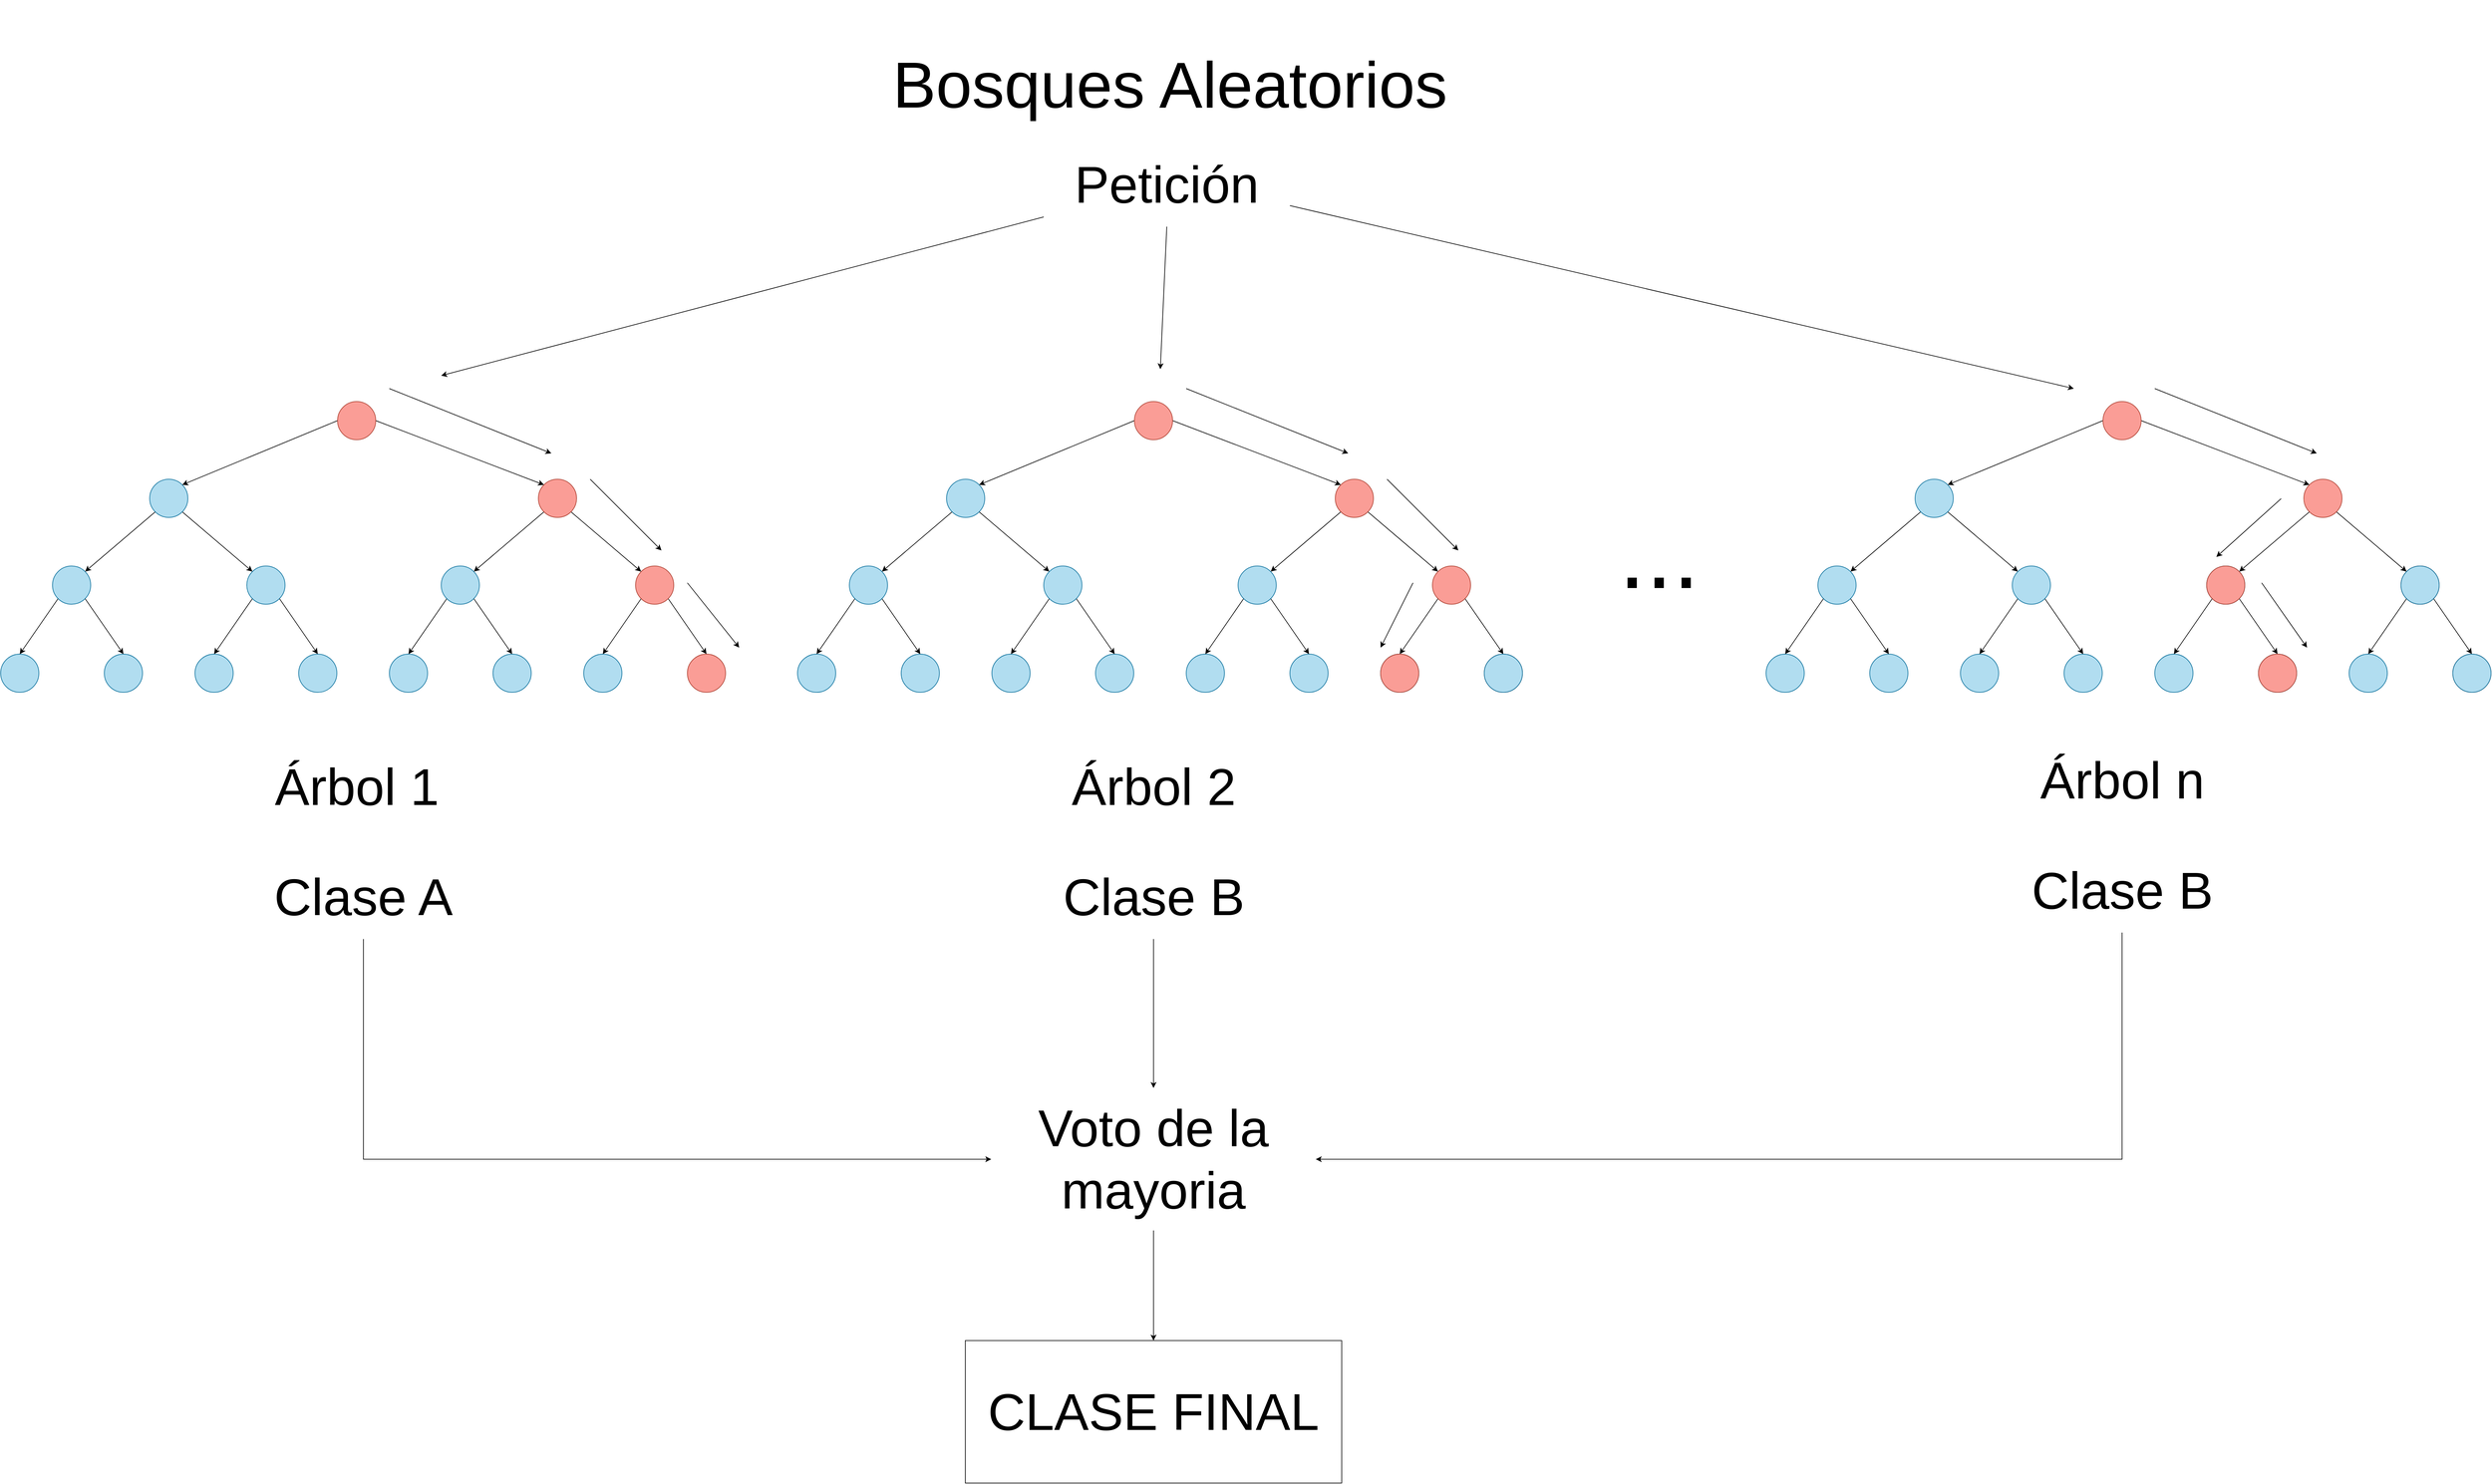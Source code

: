 <mxfile version="15.5.6" type="device"><diagram id="U3A9BmjL1qu4vfjqrxU2" name="Page-1"><mxGraphModel dx="2607" dy="4753" grid="1" gridSize="10" guides="1" tooltips="1" connect="1" arrows="1" fold="1" page="1" pageScale="1" pageWidth="4681" pageHeight="3300" math="0" shadow="0"><root><mxCell id="0"/><mxCell id="1" parent="0"/><mxCell id="1UUWZdFBpq90vr64xP3a-9" value="" style="ellipse;whiteSpace=wrap;html=1;aspect=fixed;fillColor=#b1ddf0;strokeColor=#10739e;" vertex="1" parent="1"><mxGeometry x="540" y="960" width="59" height="59" as="geometry"/></mxCell><mxCell id="1UUWZdFBpq90vr64xP3a-10" value="" style="ellipse;whiteSpace=wrap;html=1;aspect=fixed;fillColor=#b1ddf0;strokeColor=#10739e;" vertex="1" parent="1"><mxGeometry x="380" y="960" width="59" height="59" as="geometry"/></mxCell><mxCell id="1UUWZdFBpq90vr64xP3a-11" value="" style="ellipse;whiteSpace=wrap;html=1;aspect=fixed;fillColor=#b1ddf0;strokeColor=#10739e;" vertex="1" parent="1"><mxGeometry x="240" y="960" width="59" height="59" as="geometry"/></mxCell><mxCell id="1UUWZdFBpq90vr64xP3a-12" value="" style="ellipse;whiteSpace=wrap;html=1;aspect=fixed;fillColor=#b1ddf0;strokeColor=#10739e;" vertex="1" parent="1"><mxGeometry x="80" y="960" width="59" height="59" as="geometry"/></mxCell><mxCell id="1UUWZdFBpq90vr64xP3a-113" style="edgeStyle=none;rounded=0;orthogonalLoop=1;jettySize=auto;html=1;exitX=0;exitY=1;exitDx=0;exitDy=0;entryX=1;entryY=0;entryDx=0;entryDy=0;" edge="1" parent="1" source="1UUWZdFBpq90vr64xP3a-13" target="1UUWZdFBpq90vr64xP3a-15"><mxGeometry relative="1" as="geometry"/></mxCell><mxCell id="1UUWZdFBpq90vr64xP3a-114" style="edgeStyle=none;rounded=0;orthogonalLoop=1;jettySize=auto;html=1;exitX=1;exitY=1;exitDx=0;exitDy=0;entryX=0;entryY=0;entryDx=0;entryDy=0;" edge="1" parent="1" source="1UUWZdFBpq90vr64xP3a-13" target="1UUWZdFBpq90vr64xP3a-14"><mxGeometry relative="1" as="geometry"/></mxCell><mxCell id="1UUWZdFBpq90vr64xP3a-13" value="" style="ellipse;whiteSpace=wrap;html=1;aspect=fixed;fillColor=#b1ddf0;strokeColor=#10739e;" vertex="1" parent="1"><mxGeometry x="310" y="690" width="59" height="59" as="geometry"/></mxCell><mxCell id="1UUWZdFBpq90vr64xP3a-120" style="edgeStyle=none;rounded=0;orthogonalLoop=1;jettySize=auto;html=1;exitX=0;exitY=1;exitDx=0;exitDy=0;entryX=0.5;entryY=0;entryDx=0;entryDy=0;" edge="1" parent="1" source="1UUWZdFBpq90vr64xP3a-14" target="1UUWZdFBpq90vr64xP3a-10"><mxGeometry relative="1" as="geometry"/></mxCell><mxCell id="1UUWZdFBpq90vr64xP3a-121" style="edgeStyle=none;rounded=0;orthogonalLoop=1;jettySize=auto;html=1;exitX=1;exitY=1;exitDx=0;exitDy=0;entryX=0.5;entryY=0;entryDx=0;entryDy=0;" edge="1" parent="1" source="1UUWZdFBpq90vr64xP3a-14" target="1UUWZdFBpq90vr64xP3a-9"><mxGeometry relative="1" as="geometry"/></mxCell><mxCell id="1UUWZdFBpq90vr64xP3a-14" value="" style="ellipse;whiteSpace=wrap;html=1;aspect=fixed;fillColor=#b1ddf0;strokeColor=#10739e;" vertex="1" parent="1"><mxGeometry x="460" y="824" width="59" height="59" as="geometry"/></mxCell><mxCell id="1UUWZdFBpq90vr64xP3a-116" style="edgeStyle=none;rounded=0;orthogonalLoop=1;jettySize=auto;html=1;exitX=0;exitY=1;exitDx=0;exitDy=0;entryX=0.5;entryY=0;entryDx=0;entryDy=0;" edge="1" parent="1" source="1UUWZdFBpq90vr64xP3a-15" target="1UUWZdFBpq90vr64xP3a-12"><mxGeometry relative="1" as="geometry"/></mxCell><mxCell id="1UUWZdFBpq90vr64xP3a-117" style="edgeStyle=none;rounded=0;orthogonalLoop=1;jettySize=auto;html=1;exitX=1;exitY=1;exitDx=0;exitDy=0;entryX=0.5;entryY=0;entryDx=0;entryDy=0;" edge="1" parent="1" source="1UUWZdFBpq90vr64xP3a-15" target="1UUWZdFBpq90vr64xP3a-11"><mxGeometry relative="1" as="geometry"/></mxCell><mxCell id="1UUWZdFBpq90vr64xP3a-15" value="" style="ellipse;whiteSpace=wrap;html=1;aspect=fixed;fillColor=#b1ddf0;strokeColor=#10739e;" vertex="1" parent="1"><mxGeometry x="160" y="824" width="59" height="59" as="geometry"/></mxCell><mxCell id="1UUWZdFBpq90vr64xP3a-16" value="" style="ellipse;whiteSpace=wrap;html=1;aspect=fixed;fillColor=#FA9D96;strokeColor=#ae4132;" vertex="1" parent="1"><mxGeometry x="1140" y="960" width="59" height="59" as="geometry"/></mxCell><mxCell id="1UUWZdFBpq90vr64xP3a-17" value="" style="ellipse;whiteSpace=wrap;html=1;aspect=fixed;fillColor=#b1ddf0;strokeColor=#10739e;" vertex="1" parent="1"><mxGeometry x="980" y="960" width="59" height="59" as="geometry"/></mxCell><mxCell id="1UUWZdFBpq90vr64xP3a-18" value="" style="ellipse;whiteSpace=wrap;html=1;aspect=fixed;fillColor=#b1ddf0;strokeColor=#10739e;" vertex="1" parent="1"><mxGeometry x="840" y="960" width="59" height="59" as="geometry"/></mxCell><mxCell id="1UUWZdFBpq90vr64xP3a-19" value="" style="ellipse;whiteSpace=wrap;html=1;aspect=fixed;fillColor=#b1ddf0;strokeColor=#10739e;" vertex="1" parent="1"><mxGeometry x="680" y="960" width="59" height="59" as="geometry"/></mxCell><mxCell id="1UUWZdFBpq90vr64xP3a-124" style="edgeStyle=none;rounded=0;orthogonalLoop=1;jettySize=auto;html=1;exitX=0;exitY=1;exitDx=0;exitDy=0;entryX=1;entryY=0;entryDx=0;entryDy=0;" edge="1" parent="1" source="1UUWZdFBpq90vr64xP3a-20" target="1UUWZdFBpq90vr64xP3a-22"><mxGeometry relative="1" as="geometry"/></mxCell><mxCell id="1UUWZdFBpq90vr64xP3a-125" style="edgeStyle=none;rounded=0;orthogonalLoop=1;jettySize=auto;html=1;exitX=1;exitY=1;exitDx=0;exitDy=0;entryX=0;entryY=0;entryDx=0;entryDy=0;" edge="1" parent="1" source="1UUWZdFBpq90vr64xP3a-20" target="1UUWZdFBpq90vr64xP3a-21"><mxGeometry relative="1" as="geometry"/></mxCell><mxCell id="1UUWZdFBpq90vr64xP3a-20" value="" style="ellipse;whiteSpace=wrap;html=1;aspect=fixed;fillColor=#FA9D96;strokeColor=#ae4132;" vertex="1" parent="1"><mxGeometry x="910" y="690" width="59" height="59" as="geometry"/></mxCell><mxCell id="1UUWZdFBpq90vr64xP3a-126" style="edgeStyle=none;rounded=0;orthogonalLoop=1;jettySize=auto;html=1;exitX=0;exitY=1;exitDx=0;exitDy=0;entryX=0.5;entryY=0;entryDx=0;entryDy=0;" edge="1" parent="1" source="1UUWZdFBpq90vr64xP3a-21" target="1UUWZdFBpq90vr64xP3a-17"><mxGeometry relative="1" as="geometry"/></mxCell><mxCell id="1UUWZdFBpq90vr64xP3a-127" style="edgeStyle=none;rounded=0;orthogonalLoop=1;jettySize=auto;html=1;exitX=1;exitY=1;exitDx=0;exitDy=0;entryX=0.5;entryY=0;entryDx=0;entryDy=0;" edge="1" parent="1" source="1UUWZdFBpq90vr64xP3a-21" target="1UUWZdFBpq90vr64xP3a-16"><mxGeometry relative="1" as="geometry"/></mxCell><mxCell id="1UUWZdFBpq90vr64xP3a-21" value="" style="ellipse;whiteSpace=wrap;html=1;aspect=fixed;fillColor=#FA9D96;strokeColor=#ae4132;" vertex="1" parent="1"><mxGeometry x="1060" y="824" width="59" height="59" as="geometry"/></mxCell><mxCell id="1UUWZdFBpq90vr64xP3a-122" style="edgeStyle=none;rounded=0;orthogonalLoop=1;jettySize=auto;html=1;exitX=0;exitY=1;exitDx=0;exitDy=0;entryX=0.5;entryY=0;entryDx=0;entryDy=0;" edge="1" parent="1" source="1UUWZdFBpq90vr64xP3a-22" target="1UUWZdFBpq90vr64xP3a-19"><mxGeometry relative="1" as="geometry"/></mxCell><mxCell id="1UUWZdFBpq90vr64xP3a-123" style="edgeStyle=none;rounded=0;orthogonalLoop=1;jettySize=auto;html=1;exitX=1;exitY=1;exitDx=0;exitDy=0;entryX=0.5;entryY=0;entryDx=0;entryDy=0;" edge="1" parent="1" source="1UUWZdFBpq90vr64xP3a-22" target="1UUWZdFBpq90vr64xP3a-18"><mxGeometry relative="1" as="geometry"/></mxCell><mxCell id="1UUWZdFBpq90vr64xP3a-22" value="" style="ellipse;whiteSpace=wrap;html=1;aspect=fixed;fillColor=#b1ddf0;strokeColor=#10739e;" vertex="1" parent="1"><mxGeometry x="760" y="824" width="59" height="59" as="geometry"/></mxCell><mxCell id="1UUWZdFBpq90vr64xP3a-111" style="edgeStyle=none;rounded=0;orthogonalLoop=1;jettySize=auto;html=1;exitX=0;exitY=0.5;exitDx=0;exitDy=0;entryX=1;entryY=0;entryDx=0;entryDy=0;" edge="1" parent="1" source="1UUWZdFBpq90vr64xP3a-23" target="1UUWZdFBpq90vr64xP3a-13"><mxGeometry relative="1" as="geometry"/></mxCell><mxCell id="1UUWZdFBpq90vr64xP3a-112" style="edgeStyle=none;rounded=0;orthogonalLoop=1;jettySize=auto;html=1;exitX=1;exitY=0.5;exitDx=0;exitDy=0;entryX=0;entryY=0;entryDx=0;entryDy=0;" edge="1" parent="1" source="1UUWZdFBpq90vr64xP3a-23" target="1UUWZdFBpq90vr64xP3a-20"><mxGeometry relative="1" as="geometry"/></mxCell><mxCell id="1UUWZdFBpq90vr64xP3a-23" value="" style="ellipse;whiteSpace=wrap;html=1;aspect=fixed;fillColor=#FA9D96;strokeColor=#ae4132;" vertex="1" parent="1"><mxGeometry x="600" y="570" width="59" height="59" as="geometry"/></mxCell><mxCell id="1UUWZdFBpq90vr64xP3a-128" value="" style="endArrow=classic;html=1;rounded=0;" edge="1" parent="1"><mxGeometry width="50" height="50" relative="1" as="geometry"><mxPoint x="680" y="550" as="sourcePoint"/><mxPoint x="930" y="650" as="targetPoint"/></mxGeometry></mxCell><mxCell id="1UUWZdFBpq90vr64xP3a-129" value="" style="endArrow=classic;html=1;rounded=0;" edge="1" parent="1"><mxGeometry width="50" height="50" relative="1" as="geometry"><mxPoint x="990" y="690" as="sourcePoint"/><mxPoint x="1100" y="800" as="targetPoint"/></mxGeometry></mxCell><mxCell id="1UUWZdFBpq90vr64xP3a-130" value="" style="endArrow=classic;html=1;rounded=0;" edge="1" parent="1"><mxGeometry width="50" height="50" relative="1" as="geometry"><mxPoint x="1140" y="850" as="sourcePoint"/><mxPoint x="1220" y="950" as="targetPoint"/></mxGeometry></mxCell><mxCell id="1UUWZdFBpq90vr64xP3a-131" value="" style="ellipse;whiteSpace=wrap;html=1;aspect=fixed;fillColor=#b1ddf0;strokeColor=#10739e;" vertex="1" parent="1"><mxGeometry x="1770" y="960" width="59" height="59" as="geometry"/></mxCell><mxCell id="1UUWZdFBpq90vr64xP3a-132" value="" style="ellipse;whiteSpace=wrap;html=1;aspect=fixed;fillColor=#b1ddf0;strokeColor=#10739e;" vertex="1" parent="1"><mxGeometry x="1610" y="960" width="59" height="59" as="geometry"/></mxCell><mxCell id="1UUWZdFBpq90vr64xP3a-133" value="" style="ellipse;whiteSpace=wrap;html=1;aspect=fixed;fillColor=#b1ddf0;strokeColor=#10739e;" vertex="1" parent="1"><mxGeometry x="1470" y="960" width="59" height="59" as="geometry"/></mxCell><mxCell id="1UUWZdFBpq90vr64xP3a-134" value="" style="ellipse;whiteSpace=wrap;html=1;aspect=fixed;fillColor=#b1ddf0;strokeColor=#10739e;" vertex="1" parent="1"><mxGeometry x="1310" y="960" width="59" height="59" as="geometry"/></mxCell><mxCell id="1UUWZdFBpq90vr64xP3a-135" style="edgeStyle=none;rounded=0;orthogonalLoop=1;jettySize=auto;html=1;exitX=0;exitY=1;exitDx=0;exitDy=0;entryX=1;entryY=0;entryDx=0;entryDy=0;" edge="1" parent="1" source="1UUWZdFBpq90vr64xP3a-137" target="1UUWZdFBpq90vr64xP3a-143"><mxGeometry relative="1" as="geometry"/></mxCell><mxCell id="1UUWZdFBpq90vr64xP3a-136" style="edgeStyle=none;rounded=0;orthogonalLoop=1;jettySize=auto;html=1;exitX=1;exitY=1;exitDx=0;exitDy=0;entryX=0;entryY=0;entryDx=0;entryDy=0;" edge="1" parent="1" source="1UUWZdFBpq90vr64xP3a-137" target="1UUWZdFBpq90vr64xP3a-140"><mxGeometry relative="1" as="geometry"/></mxCell><mxCell id="1UUWZdFBpq90vr64xP3a-137" value="" style="ellipse;whiteSpace=wrap;html=1;aspect=fixed;fillColor=#b1ddf0;strokeColor=#10739e;" vertex="1" parent="1"><mxGeometry x="1540" y="690" width="59" height="59" as="geometry"/></mxCell><mxCell id="1UUWZdFBpq90vr64xP3a-138" style="edgeStyle=none;rounded=0;orthogonalLoop=1;jettySize=auto;html=1;exitX=0;exitY=1;exitDx=0;exitDy=0;entryX=0.5;entryY=0;entryDx=0;entryDy=0;" edge="1" parent="1" source="1UUWZdFBpq90vr64xP3a-140" target="1UUWZdFBpq90vr64xP3a-132"><mxGeometry relative="1" as="geometry"/></mxCell><mxCell id="1UUWZdFBpq90vr64xP3a-139" style="edgeStyle=none;rounded=0;orthogonalLoop=1;jettySize=auto;html=1;exitX=1;exitY=1;exitDx=0;exitDy=0;entryX=0.5;entryY=0;entryDx=0;entryDy=0;" edge="1" parent="1" source="1UUWZdFBpq90vr64xP3a-140" target="1UUWZdFBpq90vr64xP3a-131"><mxGeometry relative="1" as="geometry"/></mxCell><mxCell id="1UUWZdFBpq90vr64xP3a-140" value="" style="ellipse;whiteSpace=wrap;html=1;aspect=fixed;fillColor=#b1ddf0;strokeColor=#10739e;" vertex="1" parent="1"><mxGeometry x="1690" y="824" width="59" height="59" as="geometry"/></mxCell><mxCell id="1UUWZdFBpq90vr64xP3a-141" style="edgeStyle=none;rounded=0;orthogonalLoop=1;jettySize=auto;html=1;exitX=0;exitY=1;exitDx=0;exitDy=0;entryX=0.5;entryY=0;entryDx=0;entryDy=0;" edge="1" parent="1" source="1UUWZdFBpq90vr64xP3a-143" target="1UUWZdFBpq90vr64xP3a-134"><mxGeometry relative="1" as="geometry"/></mxCell><mxCell id="1UUWZdFBpq90vr64xP3a-142" style="edgeStyle=none;rounded=0;orthogonalLoop=1;jettySize=auto;html=1;exitX=1;exitY=1;exitDx=0;exitDy=0;entryX=0.5;entryY=0;entryDx=0;entryDy=0;" edge="1" parent="1" source="1UUWZdFBpq90vr64xP3a-143" target="1UUWZdFBpq90vr64xP3a-133"><mxGeometry relative="1" as="geometry"/></mxCell><mxCell id="1UUWZdFBpq90vr64xP3a-143" value="" style="ellipse;whiteSpace=wrap;html=1;aspect=fixed;fillColor=#b1ddf0;strokeColor=#10739e;" vertex="1" parent="1"><mxGeometry x="1390" y="824" width="59" height="59" as="geometry"/></mxCell><mxCell id="1UUWZdFBpq90vr64xP3a-144" value="" style="ellipse;whiteSpace=wrap;html=1;aspect=fixed;fillColor=#FA9D96;strokeColor=#ae4132;" vertex="1" parent="1"><mxGeometry x="2370" y="960" width="59" height="59" as="geometry"/></mxCell><mxCell id="1UUWZdFBpq90vr64xP3a-145" value="" style="ellipse;whiteSpace=wrap;html=1;aspect=fixed;fillColor=#b1ddf0;strokeColor=#10739e;" vertex="1" parent="1"><mxGeometry x="2210" y="960" width="59" height="59" as="geometry"/></mxCell><mxCell id="1UUWZdFBpq90vr64xP3a-146" value="" style="ellipse;whiteSpace=wrap;html=1;aspect=fixed;fillColor=#b1ddf0;strokeColor=#10739e;" vertex="1" parent="1"><mxGeometry x="2070" y="960" width="59" height="59" as="geometry"/></mxCell><mxCell id="1UUWZdFBpq90vr64xP3a-147" value="" style="ellipse;whiteSpace=wrap;html=1;aspect=fixed;fillColor=#b1ddf0;strokeColor=#10739e;" vertex="1" parent="1"><mxGeometry x="1910" y="960" width="59" height="59" as="geometry"/></mxCell><mxCell id="1UUWZdFBpq90vr64xP3a-148" style="edgeStyle=none;rounded=0;orthogonalLoop=1;jettySize=auto;html=1;exitX=0;exitY=1;exitDx=0;exitDy=0;entryX=1;entryY=0;entryDx=0;entryDy=0;" edge="1" parent="1" source="1UUWZdFBpq90vr64xP3a-150" target="1UUWZdFBpq90vr64xP3a-156"><mxGeometry relative="1" as="geometry"/></mxCell><mxCell id="1UUWZdFBpq90vr64xP3a-149" style="edgeStyle=none;rounded=0;orthogonalLoop=1;jettySize=auto;html=1;exitX=1;exitY=1;exitDx=0;exitDy=0;entryX=0;entryY=0;entryDx=0;entryDy=0;" edge="1" parent="1" source="1UUWZdFBpq90vr64xP3a-150" target="1UUWZdFBpq90vr64xP3a-153"><mxGeometry relative="1" as="geometry"/></mxCell><mxCell id="1UUWZdFBpq90vr64xP3a-150" value="" style="ellipse;whiteSpace=wrap;html=1;aspect=fixed;fillColor=#FA9D96;strokeColor=#ae4132;" vertex="1" parent="1"><mxGeometry x="2140" y="690" width="59" height="59" as="geometry"/></mxCell><mxCell id="1UUWZdFBpq90vr64xP3a-151" style="edgeStyle=none;rounded=0;orthogonalLoop=1;jettySize=auto;html=1;exitX=0;exitY=1;exitDx=0;exitDy=0;entryX=0.5;entryY=0;entryDx=0;entryDy=0;" edge="1" parent="1" source="1UUWZdFBpq90vr64xP3a-153" target="1UUWZdFBpq90vr64xP3a-145"><mxGeometry relative="1" as="geometry"/></mxCell><mxCell id="1UUWZdFBpq90vr64xP3a-152" style="edgeStyle=none;rounded=0;orthogonalLoop=1;jettySize=auto;html=1;exitX=1;exitY=1;exitDx=0;exitDy=0;entryX=0.5;entryY=0;entryDx=0;entryDy=0;" edge="1" parent="1" source="1UUWZdFBpq90vr64xP3a-153" target="1UUWZdFBpq90vr64xP3a-144"><mxGeometry relative="1" as="geometry"/></mxCell><mxCell id="1UUWZdFBpq90vr64xP3a-153" value="" style="ellipse;whiteSpace=wrap;html=1;aspect=fixed;fillColor=#FA9D96;strokeColor=#ae4132;" vertex="1" parent="1"><mxGeometry x="2290" y="824" width="59" height="59" as="geometry"/></mxCell><mxCell id="1UUWZdFBpq90vr64xP3a-154" style="edgeStyle=none;rounded=0;orthogonalLoop=1;jettySize=auto;html=1;exitX=0;exitY=1;exitDx=0;exitDy=0;entryX=0.5;entryY=0;entryDx=0;entryDy=0;" edge="1" parent="1" source="1UUWZdFBpq90vr64xP3a-156" target="1UUWZdFBpq90vr64xP3a-147"><mxGeometry relative="1" as="geometry"/></mxCell><mxCell id="1UUWZdFBpq90vr64xP3a-155" style="edgeStyle=none;rounded=0;orthogonalLoop=1;jettySize=auto;html=1;exitX=1;exitY=1;exitDx=0;exitDy=0;entryX=0.5;entryY=0;entryDx=0;entryDy=0;" edge="1" parent="1" source="1UUWZdFBpq90vr64xP3a-156" target="1UUWZdFBpq90vr64xP3a-146"><mxGeometry relative="1" as="geometry"/></mxCell><mxCell id="1UUWZdFBpq90vr64xP3a-156" value="" style="ellipse;whiteSpace=wrap;html=1;aspect=fixed;fillColor=#b1ddf0;strokeColor=#10739e;" vertex="1" parent="1"><mxGeometry x="1990" y="824" width="59" height="59" as="geometry"/></mxCell><mxCell id="1UUWZdFBpq90vr64xP3a-157" style="edgeStyle=none;rounded=0;orthogonalLoop=1;jettySize=auto;html=1;exitX=0;exitY=0.5;exitDx=0;exitDy=0;entryX=1;entryY=0;entryDx=0;entryDy=0;" edge="1" parent="1" source="1UUWZdFBpq90vr64xP3a-159" target="1UUWZdFBpq90vr64xP3a-137"><mxGeometry relative="1" as="geometry"/></mxCell><mxCell id="1UUWZdFBpq90vr64xP3a-158" style="edgeStyle=none;rounded=0;orthogonalLoop=1;jettySize=auto;html=1;exitX=1;exitY=0.5;exitDx=0;exitDy=0;entryX=0;entryY=0;entryDx=0;entryDy=0;" edge="1" parent="1" source="1UUWZdFBpq90vr64xP3a-159" target="1UUWZdFBpq90vr64xP3a-150"><mxGeometry relative="1" as="geometry"/></mxCell><mxCell id="1UUWZdFBpq90vr64xP3a-159" value="" style="ellipse;whiteSpace=wrap;html=1;aspect=fixed;fillColor=#FA9D96;strokeColor=#ae4132;" vertex="1" parent="1"><mxGeometry x="1830" y="570" width="59" height="59" as="geometry"/></mxCell><mxCell id="1UUWZdFBpq90vr64xP3a-160" value="" style="endArrow=classic;html=1;rounded=0;" edge="1" parent="1"><mxGeometry width="50" height="50" relative="1" as="geometry"><mxPoint x="1910" y="550" as="sourcePoint"/><mxPoint x="2160" y="650" as="targetPoint"/></mxGeometry></mxCell><mxCell id="1UUWZdFBpq90vr64xP3a-161" value="" style="endArrow=classic;html=1;rounded=0;" edge="1" parent="1"><mxGeometry width="50" height="50" relative="1" as="geometry"><mxPoint x="2220" y="690" as="sourcePoint"/><mxPoint x="2330" y="800" as="targetPoint"/></mxGeometry></mxCell><mxCell id="1UUWZdFBpq90vr64xP3a-162" value="" style="endArrow=classic;html=1;rounded=0;" edge="1" parent="1"><mxGeometry width="50" height="50" relative="1" as="geometry"><mxPoint x="2260" y="850" as="sourcePoint"/><mxPoint x="2210" y="950" as="targetPoint"/></mxGeometry></mxCell><mxCell id="1UUWZdFBpq90vr64xP3a-163" value="" style="ellipse;whiteSpace=wrap;html=1;aspect=fixed;fillColor=#b1ddf0;strokeColor=#10739e;" vertex="1" parent="1"><mxGeometry x="3265" y="960" width="59" height="59" as="geometry"/></mxCell><mxCell id="1UUWZdFBpq90vr64xP3a-164" value="" style="ellipse;whiteSpace=wrap;html=1;aspect=fixed;fillColor=#b1ddf0;strokeColor=#10739e;" vertex="1" parent="1"><mxGeometry x="3105" y="960" width="59" height="59" as="geometry"/></mxCell><mxCell id="1UUWZdFBpq90vr64xP3a-165" value="" style="ellipse;whiteSpace=wrap;html=1;aspect=fixed;fillColor=#b1ddf0;strokeColor=#10739e;" vertex="1" parent="1"><mxGeometry x="2965" y="960" width="59" height="59" as="geometry"/></mxCell><mxCell id="1UUWZdFBpq90vr64xP3a-166" value="" style="ellipse;whiteSpace=wrap;html=1;aspect=fixed;fillColor=#b1ddf0;strokeColor=#10739e;" vertex="1" parent="1"><mxGeometry x="2805" y="960" width="59" height="59" as="geometry"/></mxCell><mxCell id="1UUWZdFBpq90vr64xP3a-167" style="edgeStyle=none;rounded=0;orthogonalLoop=1;jettySize=auto;html=1;exitX=0;exitY=1;exitDx=0;exitDy=0;entryX=1;entryY=0;entryDx=0;entryDy=0;" edge="1" parent="1" source="1UUWZdFBpq90vr64xP3a-169" target="1UUWZdFBpq90vr64xP3a-175"><mxGeometry relative="1" as="geometry"/></mxCell><mxCell id="1UUWZdFBpq90vr64xP3a-168" style="edgeStyle=none;rounded=0;orthogonalLoop=1;jettySize=auto;html=1;exitX=1;exitY=1;exitDx=0;exitDy=0;entryX=0;entryY=0;entryDx=0;entryDy=0;" edge="1" parent="1" source="1UUWZdFBpq90vr64xP3a-169" target="1UUWZdFBpq90vr64xP3a-172"><mxGeometry relative="1" as="geometry"/></mxCell><mxCell id="1UUWZdFBpq90vr64xP3a-169" value="" style="ellipse;whiteSpace=wrap;html=1;aspect=fixed;fillColor=#b1ddf0;strokeColor=#10739e;" vertex="1" parent="1"><mxGeometry x="3035" y="690" width="59" height="59" as="geometry"/></mxCell><mxCell id="1UUWZdFBpq90vr64xP3a-170" style="edgeStyle=none;rounded=0;orthogonalLoop=1;jettySize=auto;html=1;exitX=0;exitY=1;exitDx=0;exitDy=0;entryX=0.5;entryY=0;entryDx=0;entryDy=0;" edge="1" parent="1" source="1UUWZdFBpq90vr64xP3a-172" target="1UUWZdFBpq90vr64xP3a-164"><mxGeometry relative="1" as="geometry"/></mxCell><mxCell id="1UUWZdFBpq90vr64xP3a-171" style="edgeStyle=none;rounded=0;orthogonalLoop=1;jettySize=auto;html=1;exitX=1;exitY=1;exitDx=0;exitDy=0;entryX=0.5;entryY=0;entryDx=0;entryDy=0;" edge="1" parent="1" source="1UUWZdFBpq90vr64xP3a-172" target="1UUWZdFBpq90vr64xP3a-163"><mxGeometry relative="1" as="geometry"/></mxCell><mxCell id="1UUWZdFBpq90vr64xP3a-172" value="" style="ellipse;whiteSpace=wrap;html=1;aspect=fixed;fillColor=#b1ddf0;strokeColor=#10739e;" vertex="1" parent="1"><mxGeometry x="3185" y="824" width="59" height="59" as="geometry"/></mxCell><mxCell id="1UUWZdFBpq90vr64xP3a-173" style="edgeStyle=none;rounded=0;orthogonalLoop=1;jettySize=auto;html=1;exitX=0;exitY=1;exitDx=0;exitDy=0;entryX=0.5;entryY=0;entryDx=0;entryDy=0;" edge="1" parent="1" source="1UUWZdFBpq90vr64xP3a-175" target="1UUWZdFBpq90vr64xP3a-166"><mxGeometry relative="1" as="geometry"/></mxCell><mxCell id="1UUWZdFBpq90vr64xP3a-174" style="edgeStyle=none;rounded=0;orthogonalLoop=1;jettySize=auto;html=1;exitX=1;exitY=1;exitDx=0;exitDy=0;entryX=0.5;entryY=0;entryDx=0;entryDy=0;" edge="1" parent="1" source="1UUWZdFBpq90vr64xP3a-175" target="1UUWZdFBpq90vr64xP3a-165"><mxGeometry relative="1" as="geometry"/></mxCell><mxCell id="1UUWZdFBpq90vr64xP3a-175" value="" style="ellipse;whiteSpace=wrap;html=1;aspect=fixed;fillColor=#b1ddf0;strokeColor=#10739e;" vertex="1" parent="1"><mxGeometry x="2885" y="824" width="59" height="59" as="geometry"/></mxCell><mxCell id="1UUWZdFBpq90vr64xP3a-176" value="" style="ellipse;whiteSpace=wrap;html=1;aspect=fixed;fillColor=#FA9D96;strokeColor=#ae4132;" vertex="1" parent="1"><mxGeometry x="3865" y="960" width="59" height="59" as="geometry"/></mxCell><mxCell id="1UUWZdFBpq90vr64xP3a-177" value="" style="ellipse;whiteSpace=wrap;html=1;aspect=fixed;fillColor=#b1ddf0;strokeColor=#10739e;" vertex="1" parent="1"><mxGeometry x="3705" y="960" width="59" height="59" as="geometry"/></mxCell><mxCell id="1UUWZdFBpq90vr64xP3a-178" value="" style="ellipse;whiteSpace=wrap;html=1;aspect=fixed;fillColor=#b1ddf0;strokeColor=#10739e;" vertex="1" parent="1"><mxGeometry x="3565" y="960" width="59" height="59" as="geometry"/></mxCell><mxCell id="1UUWZdFBpq90vr64xP3a-179" value="" style="ellipse;whiteSpace=wrap;html=1;aspect=fixed;fillColor=#b1ddf0;strokeColor=#10739e;" vertex="1" parent="1"><mxGeometry x="3405" y="960" width="59" height="59" as="geometry"/></mxCell><mxCell id="1UUWZdFBpq90vr64xP3a-180" style="edgeStyle=none;rounded=0;orthogonalLoop=1;jettySize=auto;html=1;exitX=0;exitY=1;exitDx=0;exitDy=0;entryX=1;entryY=0;entryDx=0;entryDy=0;" edge="1" parent="1" source="1UUWZdFBpq90vr64xP3a-182" target="1UUWZdFBpq90vr64xP3a-188"><mxGeometry relative="1" as="geometry"/></mxCell><mxCell id="1UUWZdFBpq90vr64xP3a-181" style="edgeStyle=none;rounded=0;orthogonalLoop=1;jettySize=auto;html=1;exitX=1;exitY=1;exitDx=0;exitDy=0;entryX=0;entryY=0;entryDx=0;entryDy=0;" edge="1" parent="1" source="1UUWZdFBpq90vr64xP3a-182" target="1UUWZdFBpq90vr64xP3a-185"><mxGeometry relative="1" as="geometry"/></mxCell><mxCell id="1UUWZdFBpq90vr64xP3a-182" value="" style="ellipse;whiteSpace=wrap;html=1;aspect=fixed;fillColor=#FA9D96;strokeColor=#ae4132;" vertex="1" parent="1"><mxGeometry x="3635" y="690" width="59" height="59" as="geometry"/></mxCell><mxCell id="1UUWZdFBpq90vr64xP3a-183" style="edgeStyle=none;rounded=0;orthogonalLoop=1;jettySize=auto;html=1;exitX=0;exitY=1;exitDx=0;exitDy=0;entryX=0.5;entryY=0;entryDx=0;entryDy=0;" edge="1" parent="1" source="1UUWZdFBpq90vr64xP3a-185" target="1UUWZdFBpq90vr64xP3a-177"><mxGeometry relative="1" as="geometry"/></mxCell><mxCell id="1UUWZdFBpq90vr64xP3a-184" style="edgeStyle=none;rounded=0;orthogonalLoop=1;jettySize=auto;html=1;exitX=1;exitY=1;exitDx=0;exitDy=0;entryX=0.5;entryY=0;entryDx=0;entryDy=0;" edge="1" parent="1" source="1UUWZdFBpq90vr64xP3a-185" target="1UUWZdFBpq90vr64xP3a-176"><mxGeometry relative="1" as="geometry"/></mxCell><mxCell id="1UUWZdFBpq90vr64xP3a-185" value="" style="ellipse;whiteSpace=wrap;html=1;aspect=fixed;fillColor=#FA9D96;strokeColor=#ae4132;" vertex="1" parent="1"><mxGeometry x="3785" y="824" width="59" height="59" as="geometry"/></mxCell><mxCell id="1UUWZdFBpq90vr64xP3a-186" style="edgeStyle=none;rounded=0;orthogonalLoop=1;jettySize=auto;html=1;exitX=0;exitY=1;exitDx=0;exitDy=0;entryX=0.5;entryY=0;entryDx=0;entryDy=0;" edge="1" parent="1" source="1UUWZdFBpq90vr64xP3a-188" target="1UUWZdFBpq90vr64xP3a-179"><mxGeometry relative="1" as="geometry"/></mxCell><mxCell id="1UUWZdFBpq90vr64xP3a-187" style="edgeStyle=none;rounded=0;orthogonalLoop=1;jettySize=auto;html=1;exitX=1;exitY=1;exitDx=0;exitDy=0;entryX=0.5;entryY=0;entryDx=0;entryDy=0;" edge="1" parent="1" source="1UUWZdFBpq90vr64xP3a-188" target="1UUWZdFBpq90vr64xP3a-178"><mxGeometry relative="1" as="geometry"/></mxCell><mxCell id="1UUWZdFBpq90vr64xP3a-188" value="" style="ellipse;whiteSpace=wrap;html=1;aspect=fixed;fillColor=#b1ddf0;strokeColor=#10739e;" vertex="1" parent="1"><mxGeometry x="3485" y="824" width="59" height="59" as="geometry"/></mxCell><mxCell id="1UUWZdFBpq90vr64xP3a-189" style="edgeStyle=none;rounded=0;orthogonalLoop=1;jettySize=auto;html=1;exitX=0;exitY=0.5;exitDx=0;exitDy=0;entryX=1;entryY=0;entryDx=0;entryDy=0;" edge="1" parent="1" source="1UUWZdFBpq90vr64xP3a-191" target="1UUWZdFBpq90vr64xP3a-169"><mxGeometry relative="1" as="geometry"/></mxCell><mxCell id="1UUWZdFBpq90vr64xP3a-190" style="edgeStyle=none;rounded=0;orthogonalLoop=1;jettySize=auto;html=1;exitX=1;exitY=0.5;exitDx=0;exitDy=0;entryX=0;entryY=0;entryDx=0;entryDy=0;" edge="1" parent="1" source="1UUWZdFBpq90vr64xP3a-191" target="1UUWZdFBpq90vr64xP3a-182"><mxGeometry relative="1" as="geometry"/></mxCell><mxCell id="1UUWZdFBpq90vr64xP3a-191" value="" style="ellipse;whiteSpace=wrap;html=1;aspect=fixed;fillColor=#FA9D96;strokeColor=#ae4132;" vertex="1" parent="1"><mxGeometry x="3325" y="570" width="59" height="59" as="geometry"/></mxCell><mxCell id="1UUWZdFBpq90vr64xP3a-192" value="" style="endArrow=classic;html=1;rounded=0;" edge="1" parent="1"><mxGeometry width="50" height="50" relative="1" as="geometry"><mxPoint x="3405" y="550" as="sourcePoint"/><mxPoint x="3655" y="650" as="targetPoint"/></mxGeometry></mxCell><mxCell id="1UUWZdFBpq90vr64xP3a-193" value="" style="endArrow=classic;html=1;rounded=0;" edge="1" parent="1"><mxGeometry width="50" height="50" relative="1" as="geometry"><mxPoint x="3600" y="720" as="sourcePoint"/><mxPoint x="3500" y="810" as="targetPoint"/></mxGeometry></mxCell><mxCell id="1UUWZdFBpq90vr64xP3a-194" value="" style="endArrow=classic;html=1;rounded=0;" edge="1" parent="1"><mxGeometry width="50" height="50" relative="1" as="geometry"><mxPoint x="3570" y="850" as="sourcePoint"/><mxPoint x="3640" y="950" as="targetPoint"/></mxGeometry></mxCell><mxCell id="1UUWZdFBpq90vr64xP3a-195" value="" style="ellipse;whiteSpace=wrap;html=1;aspect=fixed;fillColor=#FA9D96;strokeColor=#ae4132;" vertex="1" parent="1"><mxGeometry x="2210" y="960" width="59" height="59" as="geometry"/></mxCell><mxCell id="1UUWZdFBpq90vr64xP3a-196" value="" style="ellipse;whiteSpace=wrap;html=1;aspect=fixed;fillColor=#b1ddf0;strokeColor=#10739e;" vertex="1" parent="1"><mxGeometry x="2370" y="960" width="59" height="59" as="geometry"/></mxCell><mxCell id="1UUWZdFBpq90vr64xP3a-199" value="" style="ellipse;whiteSpace=wrap;html=1;aspect=fixed;fillColor=#FA9D96;strokeColor=#ae4132;" vertex="1" parent="1"><mxGeometry x="3565" y="960" width="59" height="59" as="geometry"/></mxCell><mxCell id="1UUWZdFBpq90vr64xP3a-200" value="" style="ellipse;whiteSpace=wrap;html=1;aspect=fixed;fillColor=#FA9D96;strokeColor=#ae4132;" vertex="1" parent="1"><mxGeometry x="3485" y="824" width="59" height="59" as="geometry"/></mxCell><mxCell id="1UUWZdFBpq90vr64xP3a-201" value="" style="ellipse;whiteSpace=wrap;html=1;aspect=fixed;fillColor=#b1ddf0;strokeColor=#10739e;" vertex="1" parent="1"><mxGeometry x="3785" y="824" width="59" height="59" as="geometry"/></mxCell><mxCell id="1UUWZdFBpq90vr64xP3a-202" value="" style="ellipse;whiteSpace=wrap;html=1;aspect=fixed;fillColor=#b1ddf0;strokeColor=#10739e;" vertex="1" parent="1"><mxGeometry x="3865" y="960" width="59" height="59" as="geometry"/></mxCell><mxCell id="1UUWZdFBpq90vr64xP3a-203" value="&lt;span style=&quot;font-size: 100px&quot;&gt;Bosques Aleatorios&lt;/span&gt;" style="text;html=1;strokeColor=none;fillColor=none;align=center;verticalAlign=middle;whiteSpace=wrap;rounded=0;" vertex="1" parent="1"><mxGeometry x="1330" y="-50" width="1110" height="260" as="geometry"/></mxCell><mxCell id="1UUWZdFBpq90vr64xP3a-206" style="edgeStyle=none;rounded=0;orthogonalLoop=1;jettySize=auto;html=1;exitX=0.5;exitY=1;exitDx=0;exitDy=0;fontSize=80;" edge="1" parent="1" source="1UUWZdFBpq90vr64xP3a-204"><mxGeometry relative="1" as="geometry"><mxPoint x="1870" y="520" as="targetPoint"/></mxGeometry></mxCell><mxCell id="1UUWZdFBpq90vr64xP3a-207" style="edgeStyle=none;rounded=0;orthogonalLoop=1;jettySize=auto;html=1;exitX=1;exitY=0.75;exitDx=0;exitDy=0;fontSize=80;" edge="1" parent="1" source="1UUWZdFBpq90vr64xP3a-204"><mxGeometry relative="1" as="geometry"><mxPoint x="3280" y="550" as="targetPoint"/></mxGeometry></mxCell><mxCell id="1UUWZdFBpq90vr64xP3a-204" value="&lt;font style=&quot;font-size: 80px&quot;&gt;Petición&lt;/font&gt;" style="text;html=1;strokeColor=none;fillColor=none;align=center;verticalAlign=middle;whiteSpace=wrap;rounded=0;" vertex="1" parent="1"><mxGeometry x="1690" y="170" width="380" height="130" as="geometry"/></mxCell><mxCell id="1UUWZdFBpq90vr64xP3a-205" value="" style="endArrow=classic;html=1;rounded=0;fontSize=80;" edge="1" parent="1" source="1UUWZdFBpq90vr64xP3a-204"><mxGeometry width="50" height="50" relative="1" as="geometry"><mxPoint x="1690" y="620" as="sourcePoint"/><mxPoint x="760" y="530" as="targetPoint"/></mxGeometry></mxCell><mxCell id="1UUWZdFBpq90vr64xP3a-208" value="&lt;font style=&quot;font-size: 150px&quot;&gt;...&lt;/font&gt;" style="text;html=1;strokeColor=none;fillColor=none;align=center;verticalAlign=middle;whiteSpace=wrap;rounded=0;" vertex="1" parent="1"><mxGeometry x="2450" y="740" width="380" height="130" as="geometry"/></mxCell><mxCell id="1UUWZdFBpq90vr64xP3a-209" value="&lt;span style=&quot;font-size: 80px&quot;&gt;Árbol 1&lt;/span&gt;" style="text;html=1;strokeColor=none;fillColor=none;align=center;verticalAlign=middle;whiteSpace=wrap;rounded=0;" vertex="1" parent="1"><mxGeometry x="439.5" y="1100" width="380" height="130" as="geometry"/></mxCell><mxCell id="1UUWZdFBpq90vr64xP3a-210" value="&lt;span style=&quot;font-size: 80px&quot;&gt;Árbol 2&lt;/span&gt;" style="text;html=1;strokeColor=none;fillColor=none;align=center;verticalAlign=middle;whiteSpace=wrap;rounded=0;" vertex="1" parent="1"><mxGeometry x="1669.5" y="1100" width="380" height="130" as="geometry"/></mxCell><mxCell id="1UUWZdFBpq90vr64xP3a-211" value="&lt;span style=&quot;font-size: 80px&quot;&gt;Árbol n&lt;/span&gt;" style="text;html=1;strokeColor=none;fillColor=none;align=center;verticalAlign=middle;whiteSpace=wrap;rounded=0;" vertex="1" parent="1"><mxGeometry x="3164.5" y="1090" width="380" height="130" as="geometry"/></mxCell><mxCell id="1UUWZdFBpq90vr64xP3a-219" style="edgeStyle=orthogonalEdgeStyle;rounded=0;orthogonalLoop=1;jettySize=auto;html=1;exitX=0.5;exitY=1;exitDx=0;exitDy=0;entryX=0;entryY=0.5;entryDx=0;entryDy=0;fontSize=150;" edge="1" parent="1" source="1UUWZdFBpq90vr64xP3a-212" target="1UUWZdFBpq90vr64xP3a-216"><mxGeometry relative="1" as="geometry"/></mxCell><mxCell id="1UUWZdFBpq90vr64xP3a-212" value="&lt;span style=&quot;font-size: 80px&quot;&gt;Clase A&lt;/span&gt;" style="text;html=1;strokeColor=none;fillColor=none;align=center;verticalAlign=middle;whiteSpace=wrap;rounded=0;" vertex="1" parent="1"><mxGeometry x="450" y="1270" width="380" height="130" as="geometry"/></mxCell><mxCell id="1UUWZdFBpq90vr64xP3a-220" style="edgeStyle=orthogonalEdgeStyle;rounded=0;orthogonalLoop=1;jettySize=auto;html=1;exitX=0.5;exitY=1;exitDx=0;exitDy=0;fontSize=150;" edge="1" parent="1" source="1UUWZdFBpq90vr64xP3a-213" target="1UUWZdFBpq90vr64xP3a-216"><mxGeometry relative="1" as="geometry"/></mxCell><mxCell id="1UUWZdFBpq90vr64xP3a-213" value="&lt;span style=&quot;font-size: 80px&quot;&gt;Clase B&lt;/span&gt;" style="text;html=1;strokeColor=none;fillColor=none;align=center;verticalAlign=middle;whiteSpace=wrap;rounded=0;" vertex="1" parent="1"><mxGeometry x="1669.5" y="1270" width="380" height="130" as="geometry"/></mxCell><mxCell id="1UUWZdFBpq90vr64xP3a-221" style="edgeStyle=orthogonalEdgeStyle;rounded=0;orthogonalLoop=1;jettySize=auto;html=1;exitX=0.5;exitY=1;exitDx=0;exitDy=0;entryX=1;entryY=0.5;entryDx=0;entryDy=0;fontSize=150;" edge="1" parent="1" source="1UUWZdFBpq90vr64xP3a-214" target="1UUWZdFBpq90vr64xP3a-216"><mxGeometry relative="1" as="geometry"/></mxCell><mxCell id="1UUWZdFBpq90vr64xP3a-214" value="&lt;span style=&quot;font-size: 80px&quot;&gt;Clase B&lt;/span&gt;" style="text;html=1;strokeColor=none;fillColor=none;align=center;verticalAlign=middle;whiteSpace=wrap;rounded=0;" vertex="1" parent="1"><mxGeometry x="3164.5" y="1260" width="380" height="130" as="geometry"/></mxCell><mxCell id="1UUWZdFBpq90vr64xP3a-218" style="edgeStyle=none;rounded=0;orthogonalLoop=1;jettySize=auto;html=1;entryX=0.5;entryY=0;entryDx=0;entryDy=0;fontSize=150;" edge="1" parent="1" source="1UUWZdFBpq90vr64xP3a-216" target="1UUWZdFBpq90vr64xP3a-217"><mxGeometry relative="1" as="geometry"/></mxCell><mxCell id="1UUWZdFBpq90vr64xP3a-216" value="&lt;span style=&quot;font-size: 80px&quot;&gt;Voto de la mayoria&lt;/span&gt;" style="text;html=1;strokeColor=none;fillColor=none;align=center;verticalAlign=middle;whiteSpace=wrap;rounded=0;" vertex="1" parent="1"><mxGeometry x="1609" y="1630" width="501" height="220" as="geometry"/></mxCell><mxCell id="1UUWZdFBpq90vr64xP3a-217" value="&lt;span style=&quot;font-size: 80px&quot;&gt;CLASE FINAL&lt;/span&gt;" style="text;html=1;strokeColor=default;fillColor=none;align=center;verticalAlign=middle;whiteSpace=wrap;rounded=0;" vertex="1" parent="1"><mxGeometry x="1569" y="2020" width="581" height="220" as="geometry"/></mxCell></root></mxGraphModel></diagram></mxfile>